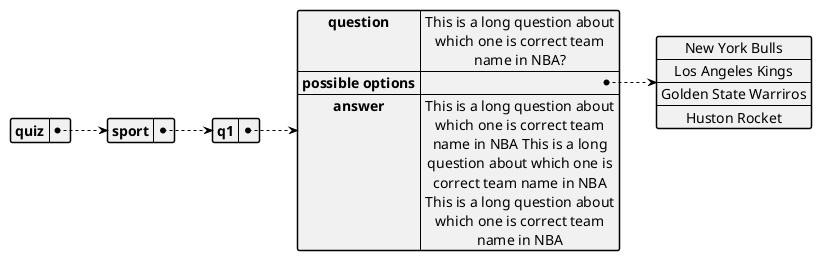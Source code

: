 {
  "sha1": "em3w1lv6h72rhym3r98is3h8jlq676w",
  "insertion": {
    "when": "2024-06-01T09:03:04.667Z",
    "url": "https://support.oneskyapp.com/hc/en-us/articles/208047697-JSON-sample-files",
    "user": "plantuml@gmail.com"
  }
}
@startjson
<style>
jsonDiagram {
  node {
    HorizontalAlignment center
    RoundCorner 4
    MaximumWidth 200
  }
}
</style>
{
    "quiz": {
        "sport": {
            "q1": {
                "question": "This is a long question about which one is correct team name in NBA?",
                "possible options": [
                    "New York Bulls",
                    "Los Angeles Kings",
                    "Golden State Warriros",
                    "Huston Rocket"
                ],
                "answer": "This is a long question about which one is correct team name in NBA This is a long question about which one is correct team name in NBA This is a long question about which one is correct team name in NBA"
            }
        }
    }
}
@endjson
